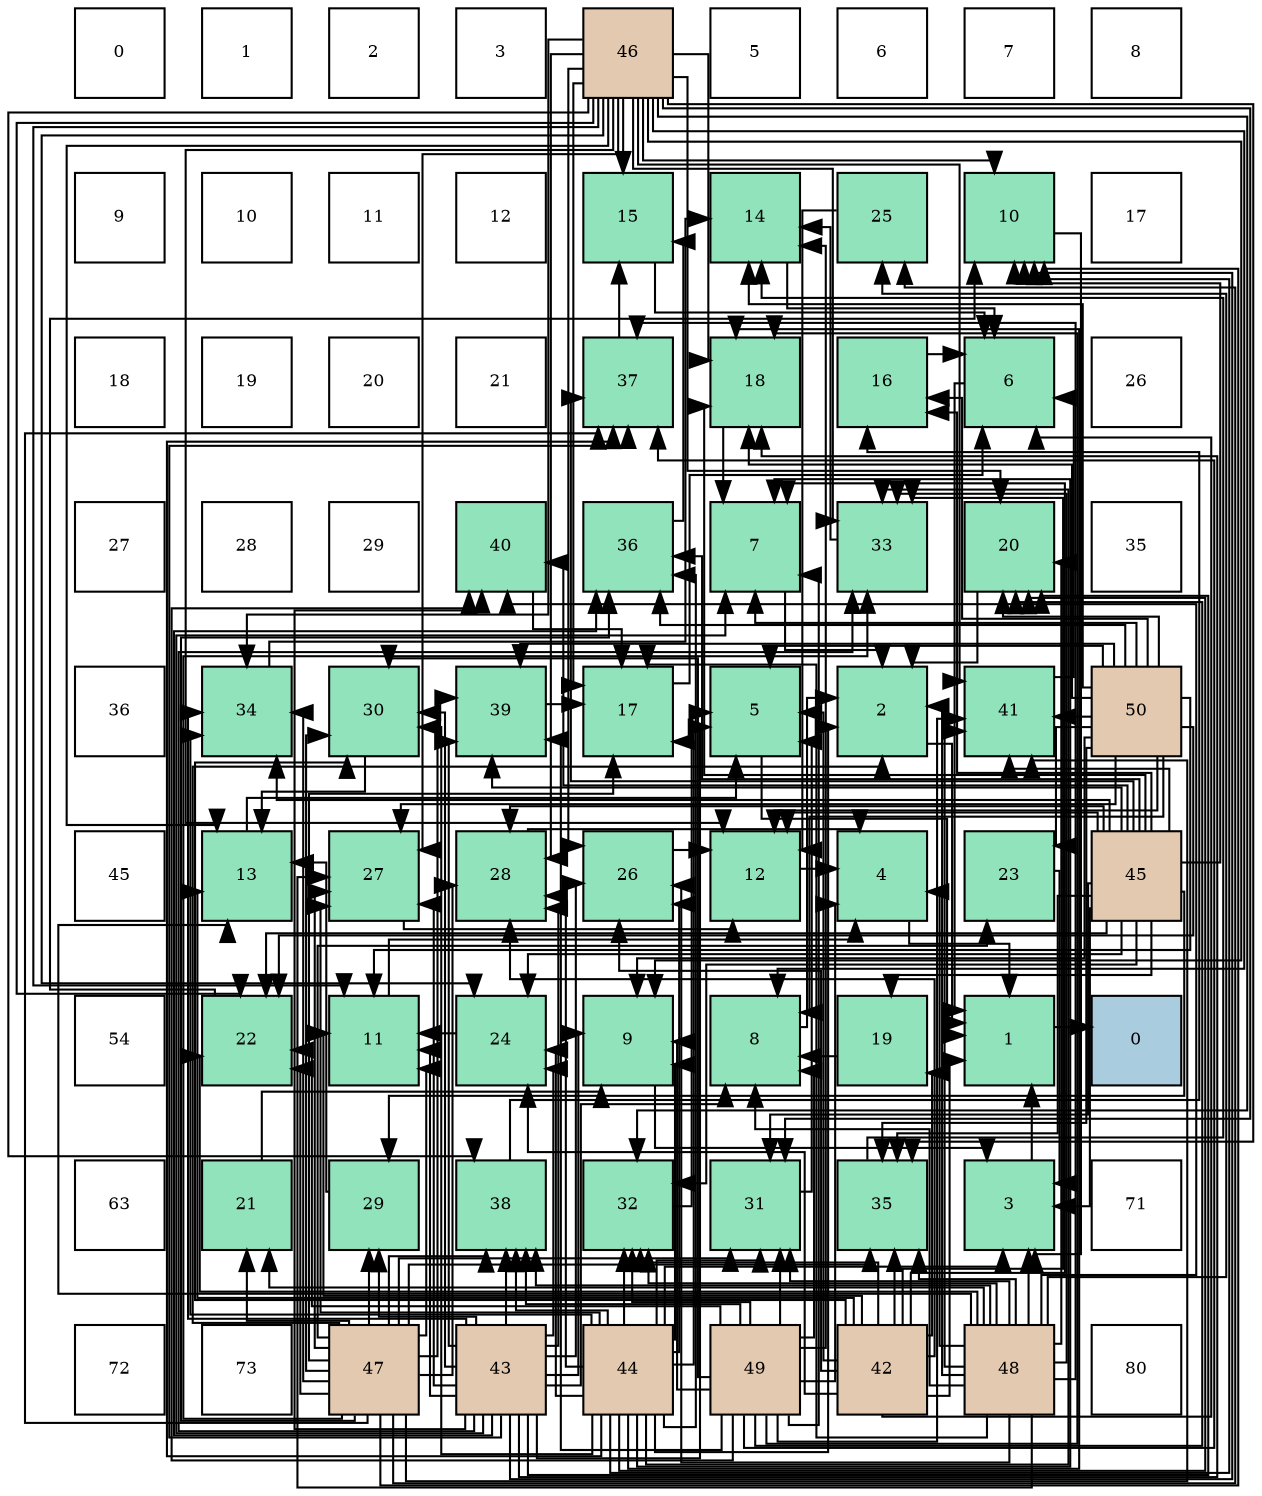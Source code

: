 digraph layout{
 rankdir=TB;
 splines=ortho;
 node [style=filled shape=square fixedsize=true width=0.6];
0[label="0", fontsize=8, fillcolor="#ffffff"];
1[label="1", fontsize=8, fillcolor="#ffffff"];
2[label="2", fontsize=8, fillcolor="#ffffff"];
3[label="3", fontsize=8, fillcolor="#ffffff"];
4[label="46", fontsize=8, fillcolor="#e3c9af"];
5[label="5", fontsize=8, fillcolor="#ffffff"];
6[label="6", fontsize=8, fillcolor="#ffffff"];
7[label="7", fontsize=8, fillcolor="#ffffff"];
8[label="8", fontsize=8, fillcolor="#ffffff"];
9[label="9", fontsize=8, fillcolor="#ffffff"];
10[label="10", fontsize=8, fillcolor="#ffffff"];
11[label="11", fontsize=8, fillcolor="#ffffff"];
12[label="12", fontsize=8, fillcolor="#ffffff"];
13[label="15", fontsize=8, fillcolor="#91e3bb"];
14[label="14", fontsize=8, fillcolor="#91e3bb"];
15[label="25", fontsize=8, fillcolor="#91e3bb"];
16[label="10", fontsize=8, fillcolor="#91e3bb"];
17[label="17", fontsize=8, fillcolor="#ffffff"];
18[label="18", fontsize=8, fillcolor="#ffffff"];
19[label="19", fontsize=8, fillcolor="#ffffff"];
20[label="20", fontsize=8, fillcolor="#ffffff"];
21[label="21", fontsize=8, fillcolor="#ffffff"];
22[label="37", fontsize=8, fillcolor="#91e3bb"];
23[label="18", fontsize=8, fillcolor="#91e3bb"];
24[label="16", fontsize=8, fillcolor="#91e3bb"];
25[label="6", fontsize=8, fillcolor="#91e3bb"];
26[label="26", fontsize=8, fillcolor="#ffffff"];
27[label="27", fontsize=8, fillcolor="#ffffff"];
28[label="28", fontsize=8, fillcolor="#ffffff"];
29[label="29", fontsize=8, fillcolor="#ffffff"];
30[label="40", fontsize=8, fillcolor="#91e3bb"];
31[label="36", fontsize=8, fillcolor="#91e3bb"];
32[label="7", fontsize=8, fillcolor="#91e3bb"];
33[label="33", fontsize=8, fillcolor="#91e3bb"];
34[label="20", fontsize=8, fillcolor="#91e3bb"];
35[label="35", fontsize=8, fillcolor="#ffffff"];
36[label="36", fontsize=8, fillcolor="#ffffff"];
37[label="34", fontsize=8, fillcolor="#91e3bb"];
38[label="30", fontsize=8, fillcolor="#91e3bb"];
39[label="39", fontsize=8, fillcolor="#91e3bb"];
40[label="17", fontsize=8, fillcolor="#91e3bb"];
41[label="5", fontsize=8, fillcolor="#91e3bb"];
42[label="2", fontsize=8, fillcolor="#91e3bb"];
43[label="41", fontsize=8, fillcolor="#91e3bb"];
44[label="50", fontsize=8, fillcolor="#e3c9af"];
45[label="45", fontsize=8, fillcolor="#ffffff"];
46[label="13", fontsize=8, fillcolor="#91e3bb"];
47[label="27", fontsize=8, fillcolor="#91e3bb"];
48[label="28", fontsize=8, fillcolor="#91e3bb"];
49[label="26", fontsize=8, fillcolor="#91e3bb"];
50[label="12", fontsize=8, fillcolor="#91e3bb"];
51[label="4", fontsize=8, fillcolor="#91e3bb"];
52[label="23", fontsize=8, fillcolor="#91e3bb"];
53[label="45", fontsize=8, fillcolor="#e3c9af"];
54[label="54", fontsize=8, fillcolor="#ffffff"];
55[label="22", fontsize=8, fillcolor="#91e3bb"];
56[label="11", fontsize=8, fillcolor="#91e3bb"];
57[label="24", fontsize=8, fillcolor="#91e3bb"];
58[label="9", fontsize=8, fillcolor="#91e3bb"];
59[label="8", fontsize=8, fillcolor="#91e3bb"];
60[label="19", fontsize=8, fillcolor="#91e3bb"];
61[label="1", fontsize=8, fillcolor="#91e3bb"];
62[label="0", fontsize=8, fillcolor="#a9ccde"];
63[label="63", fontsize=8, fillcolor="#ffffff"];
64[label="21", fontsize=8, fillcolor="#91e3bb"];
65[label="29", fontsize=8, fillcolor="#91e3bb"];
66[label="38", fontsize=8, fillcolor="#91e3bb"];
67[label="32", fontsize=8, fillcolor="#91e3bb"];
68[label="31", fontsize=8, fillcolor="#91e3bb"];
69[label="35", fontsize=8, fillcolor="#91e3bb"];
70[label="3", fontsize=8, fillcolor="#91e3bb"];
71[label="71", fontsize=8, fillcolor="#ffffff"];
72[label="72", fontsize=8, fillcolor="#ffffff"];
73[label="73", fontsize=8, fillcolor="#ffffff"];
74[label="47", fontsize=8, fillcolor="#e3c9af"];
75[label="43", fontsize=8, fillcolor="#e3c9af"];
76[label="44", fontsize=8, fillcolor="#e3c9af"];
77[label="49", fontsize=8, fillcolor="#e3c9af"];
78[label="42", fontsize=8, fillcolor="#e3c9af"];
79[label="48", fontsize=8, fillcolor="#e3c9af"];
80[label="80", fontsize=8, fillcolor="#ffffff"];
edge [constraint=false, style=vis];61 -> 62;
42 -> 61;
70 -> 61;
51 -> 61;
41 -> 61;
25 -> 61;
32 -> 42;
59 -> 42;
58 -> 70;
16 -> 70;
56 -> 51;
50 -> 51;
46 -> 41;
14 -> 25;
13 -> 25;
24 -> 25;
40 -> 25;
23 -> 32;
60 -> 59;
34 -> 42;
64 -> 58;
55 -> 16;
52 -> 70;
57 -> 56;
15 -> 50;
49 -> 50;
47 -> 50;
48 -> 51;
65 -> 46;
38 -> 46;
68 -> 41;
67 -> 41;
33 -> 14;
37 -> 14;
69 -> 14;
31 -> 13;
22 -> 13;
66 -> 24;
39 -> 40;
30 -> 40;
43 -> 25;
78 -> 61;
78 -> 41;
78 -> 25;
78 -> 32;
78 -> 56;
78 -> 46;
78 -> 60;
78 -> 57;
78 -> 49;
78 -> 48;
78 -> 38;
78 -> 67;
78 -> 33;
78 -> 69;
75 -> 41;
75 -> 32;
75 -> 59;
75 -> 58;
75 -> 16;
75 -> 56;
75 -> 23;
75 -> 34;
75 -> 57;
75 -> 49;
75 -> 47;
75 -> 48;
75 -> 65;
75 -> 38;
75 -> 33;
75 -> 37;
75 -> 31;
75 -> 22;
75 -> 66;
75 -> 39;
75 -> 30;
76 -> 42;
76 -> 70;
76 -> 32;
76 -> 58;
76 -> 16;
76 -> 40;
76 -> 23;
76 -> 34;
76 -> 57;
76 -> 49;
76 -> 47;
76 -> 48;
76 -> 38;
76 -> 68;
76 -> 67;
76 -> 33;
76 -> 37;
76 -> 31;
76 -> 22;
76 -> 66;
53 -> 70;
53 -> 16;
53 -> 50;
53 -> 24;
53 -> 23;
53 -> 60;
53 -> 55;
53 -> 57;
53 -> 48;
53 -> 65;
53 -> 68;
53 -> 67;
53 -> 37;
53 -> 69;
53 -> 31;
53 -> 22;
53 -> 39;
53 -> 30;
53 -> 43;
4 -> 59;
4 -> 58;
4 -> 16;
4 -> 56;
4 -> 50;
4 -> 46;
4 -> 13;
4 -> 40;
4 -> 23;
4 -> 34;
4 -> 55;
4 -> 57;
4 -> 49;
4 -> 47;
4 -> 48;
4 -> 68;
4 -> 67;
4 -> 33;
4 -> 37;
4 -> 69;
4 -> 66;
4 -> 43;
74 -> 42;
74 -> 16;
74 -> 56;
74 -> 40;
74 -> 64;
74 -> 55;
74 -> 52;
74 -> 15;
74 -> 47;
74 -> 48;
74 -> 65;
74 -> 38;
74 -> 68;
74 -> 33;
74 -> 37;
74 -> 69;
74 -> 31;
74 -> 22;
74 -> 66;
74 -> 39;
74 -> 43;
79 -> 42;
79 -> 70;
79 -> 51;
79 -> 59;
79 -> 46;
79 -> 40;
79 -> 34;
79 -> 64;
79 -> 55;
79 -> 15;
79 -> 49;
79 -> 47;
79 -> 68;
79 -> 67;
79 -> 33;
79 -> 69;
79 -> 22;
79 -> 66;
79 -> 30;
79 -> 43;
77 -> 51;
77 -> 32;
77 -> 59;
77 -> 58;
77 -> 14;
77 -> 23;
77 -> 34;
77 -> 55;
77 -> 38;
77 -> 68;
77 -> 67;
77 -> 22;
77 -> 66;
77 -> 39;
77 -> 30;
77 -> 43;
44 -> 41;
44 -> 32;
44 -> 59;
44 -> 58;
44 -> 56;
44 -> 50;
44 -> 14;
44 -> 24;
44 -> 23;
44 -> 34;
44 -> 55;
44 -> 52;
44 -> 47;
44 -> 69;
44 -> 31;
44 -> 39;
44 -> 43;
edge [constraint=true, style=invis];
0 -> 9 -> 18 -> 27 -> 36 -> 45 -> 54 -> 63 -> 72;
1 -> 10 -> 19 -> 28 -> 37 -> 46 -> 55 -> 64 -> 73;
2 -> 11 -> 20 -> 29 -> 38 -> 47 -> 56 -> 65 -> 74;
3 -> 12 -> 21 -> 30 -> 39 -> 48 -> 57 -> 66 -> 75;
4 -> 13 -> 22 -> 31 -> 40 -> 49 -> 58 -> 67 -> 76;
5 -> 14 -> 23 -> 32 -> 41 -> 50 -> 59 -> 68 -> 77;
6 -> 15 -> 24 -> 33 -> 42 -> 51 -> 60 -> 69 -> 78;
7 -> 16 -> 25 -> 34 -> 43 -> 52 -> 61 -> 70 -> 79;
8 -> 17 -> 26 -> 35 -> 44 -> 53 -> 62 -> 71 -> 80;
rank = same {0 -> 1 -> 2 -> 3 -> 4 -> 5 -> 6 -> 7 -> 8};
rank = same {9 -> 10 -> 11 -> 12 -> 13 -> 14 -> 15 -> 16 -> 17};
rank = same {18 -> 19 -> 20 -> 21 -> 22 -> 23 -> 24 -> 25 -> 26};
rank = same {27 -> 28 -> 29 -> 30 -> 31 -> 32 -> 33 -> 34 -> 35};
rank = same {36 -> 37 -> 38 -> 39 -> 40 -> 41 -> 42 -> 43 -> 44};
rank = same {45 -> 46 -> 47 -> 48 -> 49 -> 50 -> 51 -> 52 -> 53};
rank = same {54 -> 55 -> 56 -> 57 -> 58 -> 59 -> 60 -> 61 -> 62};
rank = same {63 -> 64 -> 65 -> 66 -> 67 -> 68 -> 69 -> 70 -> 71};
rank = same {72 -> 73 -> 74 -> 75 -> 76 -> 77 -> 78 -> 79 -> 80};
}